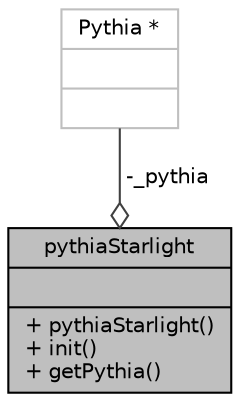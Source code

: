 digraph "pythiaStarlight"
{
 // LATEX_PDF_SIZE
  bgcolor="transparent";
  edge [fontname="Helvetica",fontsize="10",labelfontname="Helvetica",labelfontsize="10"];
  node [fontname="Helvetica",fontsize="10",shape=record];
  Node1 [label="{pythiaStarlight\n||+ pythiaStarlight()\l+ init()\l+ getPythia()\l}",height=0.2,width=0.4,color="black", fillcolor="grey75", style="filled", fontcolor="black",tooltip=" "];
  Node2 -> Node1 [color="grey25",fontsize="10",style="solid",label=" -_pythia" ,arrowhead="odiamond",fontname="Helvetica"];
  Node2 [label="{Pythia *\n||}",height=0.2,width=0.4,color="grey75",tooltip=" "];
}
